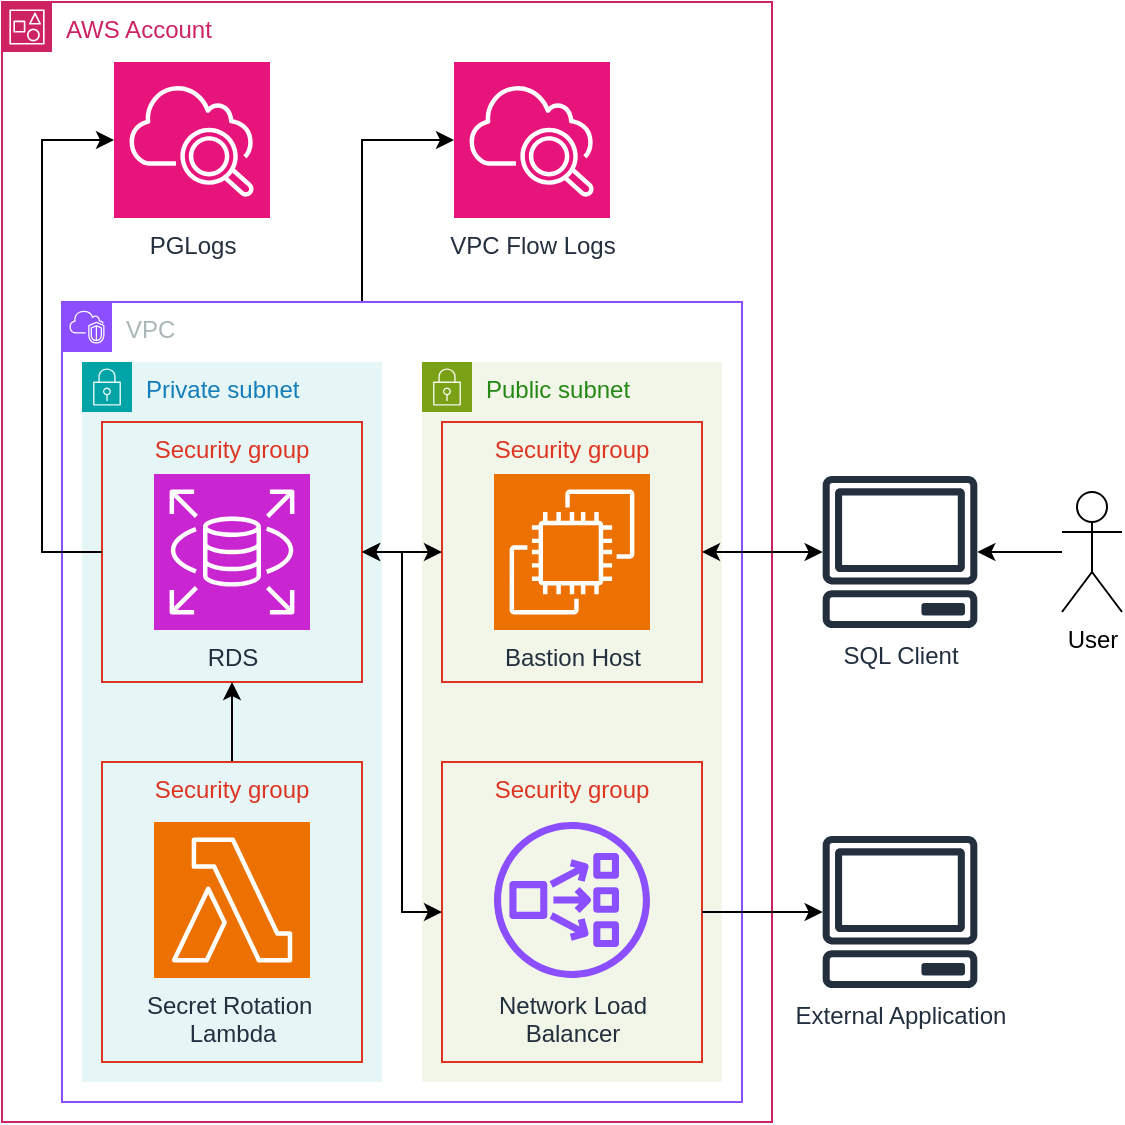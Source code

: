 <mxfile version="24.6.4" type="device">
  <diagram name="Page-1" id="5w7pE6e7P3Jpi4yHS1Fw">
    <mxGraphModel dx="1010" dy="647" grid="1" gridSize="10" guides="1" tooltips="1" connect="1" arrows="1" fold="1" page="1" pageScale="1" pageWidth="850" pageHeight="1100" math="0" shadow="0">
      <root>
        <mxCell id="0" />
        <mxCell id="1" parent="0" />
        <mxCell id="rDWo46AAwwMIu8RIhDYh-1" value="AWS Account" style="points=[[0,0],[0.25,0],[0.5,0],[0.75,0],[1,0],[1,0.25],[1,0.5],[1,0.75],[1,1],[0.75,1],[0.5,1],[0.25,1],[0,1],[0,0.75],[0,0.5],[0,0.25]];outlineConnect=0;gradientColor=none;html=1;whiteSpace=wrap;fontSize=12;fontStyle=0;container=1;pointerEvents=0;collapsible=0;recursiveResize=0;shape=mxgraph.aws4.group;grIcon=mxgraph.aws4.group_account;strokeColor=#CD2264;fillColor=none;verticalAlign=top;align=left;spacingLeft=30;fontColor=#CD2264;dashed=0;" vertex="1" parent="1">
          <mxGeometry x="40" y="70" width="385" height="560" as="geometry" />
        </mxCell>
        <mxCell id="rDWo46AAwwMIu8RIhDYh-27" style="edgeStyle=orthogonalEdgeStyle;rounded=0;orthogonalLoop=1;jettySize=auto;html=1;" edge="1" parent="rDWo46AAwwMIu8RIhDYh-1" source="rDWo46AAwwMIu8RIhDYh-2" target="rDWo46AAwwMIu8RIhDYh-23">
          <mxGeometry relative="1" as="geometry">
            <Array as="points">
              <mxPoint x="180" y="69" />
            </Array>
          </mxGeometry>
        </mxCell>
        <mxCell id="rDWo46AAwwMIu8RIhDYh-2" value="VPC" style="points=[[0,0],[0.25,0],[0.5,0],[0.75,0],[1,0],[1,0.25],[1,0.5],[1,0.75],[1,1],[0.75,1],[0.5,1],[0.25,1],[0,1],[0,0.75],[0,0.5],[0,0.25]];outlineConnect=0;gradientColor=none;html=1;whiteSpace=wrap;fontSize=12;fontStyle=0;container=1;pointerEvents=0;collapsible=0;recursiveResize=0;shape=mxgraph.aws4.group;grIcon=mxgraph.aws4.group_vpc2;strokeColor=#8C4FFF;fillColor=none;verticalAlign=top;align=left;spacingLeft=30;fontColor=#AAB7B8;dashed=0;" vertex="1" parent="rDWo46AAwwMIu8RIhDYh-1">
          <mxGeometry x="30" y="150" width="340" height="400" as="geometry" />
        </mxCell>
        <mxCell id="rDWo46AAwwMIu8RIhDYh-3" value="Private subnet" style="points=[[0,0],[0.25,0],[0.5,0],[0.75,0],[1,0],[1,0.25],[1,0.5],[1,0.75],[1,1],[0.75,1],[0.5,1],[0.25,1],[0,1],[0,0.75],[0,0.5],[0,0.25]];outlineConnect=0;gradientColor=none;html=1;whiteSpace=wrap;fontSize=12;fontStyle=0;container=1;pointerEvents=0;collapsible=0;recursiveResize=0;shape=mxgraph.aws4.group;grIcon=mxgraph.aws4.group_security_group;grStroke=0;strokeColor=#00A4A6;fillColor=#E6F6F7;verticalAlign=top;align=left;spacingLeft=30;fontColor=#147EBA;dashed=0;" vertex="1" parent="rDWo46AAwwMIu8RIhDYh-2">
          <mxGeometry x="10" y="30" width="150" height="360" as="geometry" />
        </mxCell>
        <mxCell id="rDWo46AAwwMIu8RIhDYh-4" value="RDS" style="sketch=0;points=[[0,0,0],[0.25,0,0],[0.5,0,0],[0.75,0,0],[1,0,0],[0,1,0],[0.25,1,0],[0.5,1,0],[0.75,1,0],[1,1,0],[0,0.25,0],[0,0.5,0],[0,0.75,0],[1,0.25,0],[1,0.5,0],[1,0.75,0]];outlineConnect=0;fontColor=#232F3E;fillColor=#C925D1;strokeColor=#ffffff;dashed=0;verticalLabelPosition=bottom;verticalAlign=top;align=center;html=1;fontSize=12;fontStyle=0;aspect=fixed;shape=mxgraph.aws4.resourceIcon;resIcon=mxgraph.aws4.rds;" vertex="1" parent="rDWo46AAwwMIu8RIhDYh-3">
          <mxGeometry x="36" y="56" width="78" height="78" as="geometry" />
        </mxCell>
        <mxCell id="rDWo46AAwwMIu8RIhDYh-5" value="Security group" style="fillColor=none;strokeColor=#DD3522;verticalAlign=top;fontStyle=0;fontColor=#DD3522;whiteSpace=wrap;html=1;" vertex="1" parent="rDWo46AAwwMIu8RIhDYh-3">
          <mxGeometry x="10" y="30" width="130" height="130" as="geometry" />
        </mxCell>
        <mxCell id="rDWo46AAwwMIu8RIhDYh-13" style="edgeStyle=orthogonalEdgeStyle;rounded=0;orthogonalLoop=1;jettySize=auto;html=1;startArrow=none;startFill=0;" edge="1" parent="rDWo46AAwwMIu8RIhDYh-3" source="rDWo46AAwwMIu8RIhDYh-7" target="rDWo46AAwwMIu8RIhDYh-5">
          <mxGeometry relative="1" as="geometry" />
        </mxCell>
        <mxCell id="rDWo46AAwwMIu8RIhDYh-7" value="Security group" style="fillColor=none;strokeColor=#DD3522;verticalAlign=top;fontStyle=0;fontColor=#DD3522;whiteSpace=wrap;html=1;" vertex="1" parent="rDWo46AAwwMIu8RIhDYh-3">
          <mxGeometry x="10" y="200" width="130" height="150" as="geometry" />
        </mxCell>
        <mxCell id="rDWo46AAwwMIu8RIhDYh-8" value="Secret Rotation&amp;nbsp;&lt;div&gt;Lambda&lt;/div&gt;" style="sketch=0;points=[[0,0,0],[0.25,0,0],[0.5,0,0],[0.75,0,0],[1,0,0],[0,1,0],[0.25,1,0],[0.5,1,0],[0.75,1,0],[1,1,0],[0,0.25,0],[0,0.5,0],[0,0.75,0],[1,0.25,0],[1,0.5,0],[1,0.75,0]];outlineConnect=0;fontColor=#232F3E;fillColor=#ED7100;strokeColor=#ffffff;dashed=0;verticalLabelPosition=bottom;verticalAlign=top;align=center;html=1;fontSize=12;fontStyle=0;aspect=fixed;shape=mxgraph.aws4.resourceIcon;resIcon=mxgraph.aws4.lambda;" vertex="1" parent="rDWo46AAwwMIu8RIhDYh-3">
          <mxGeometry x="36" y="230" width="78" height="78" as="geometry" />
        </mxCell>
        <mxCell id="rDWo46AAwwMIu8RIhDYh-14" value="Public subnet" style="points=[[0,0],[0.25,0],[0.5,0],[0.75,0],[1,0],[1,0.25],[1,0.5],[1,0.75],[1,1],[0.75,1],[0.5,1],[0.25,1],[0,1],[0,0.75],[0,0.5],[0,0.25]];outlineConnect=0;gradientColor=none;html=1;whiteSpace=wrap;fontSize=12;fontStyle=0;container=1;pointerEvents=0;collapsible=0;recursiveResize=0;shape=mxgraph.aws4.group;grIcon=mxgraph.aws4.group_security_group;grStroke=0;strokeColor=#7AA116;fillColor=#F2F6E8;verticalAlign=top;align=left;spacingLeft=30;fontColor=#248814;dashed=0;" vertex="1" parent="rDWo46AAwwMIu8RIhDYh-2">
          <mxGeometry x="180" y="30" width="150" height="360" as="geometry" />
        </mxCell>
        <mxCell id="rDWo46AAwwMIu8RIhDYh-16" value="Security group" style="fillColor=none;strokeColor=#DD3522;verticalAlign=top;fontStyle=0;fontColor=#DD3522;whiteSpace=wrap;html=1;" vertex="1" parent="rDWo46AAwwMIu8RIhDYh-14">
          <mxGeometry x="10" y="30" width="130" height="130" as="geometry" />
        </mxCell>
        <mxCell id="rDWo46AAwwMIu8RIhDYh-17" value="Bastion Host" style="sketch=0;points=[[0,0,0],[0.25,0,0],[0.5,0,0],[0.75,0,0],[1,0,0],[0,1,0],[0.25,1,0],[0.5,1,0],[0.75,1,0],[1,1,0],[0,0.25,0],[0,0.5,0],[0,0.75,0],[1,0.25,0],[1,0.5,0],[1,0.75,0]];outlineConnect=0;fontColor=#232F3E;fillColor=#ED7100;strokeColor=#ffffff;dashed=0;verticalLabelPosition=bottom;verticalAlign=top;align=center;html=1;fontSize=12;fontStyle=0;aspect=fixed;shape=mxgraph.aws4.resourceIcon;resIcon=mxgraph.aws4.ec2;" vertex="1" parent="rDWo46AAwwMIu8RIhDYh-14">
          <mxGeometry x="36" y="56" width="78" height="78" as="geometry" />
        </mxCell>
        <mxCell id="rDWo46AAwwMIu8RIhDYh-33" value="Security group" style="fillColor=none;strokeColor=#DD3522;verticalAlign=top;fontStyle=0;fontColor=#DD3522;whiteSpace=wrap;html=1;" vertex="1" parent="rDWo46AAwwMIu8RIhDYh-14">
          <mxGeometry x="10" y="200" width="130" height="150" as="geometry" />
        </mxCell>
        <mxCell id="rDWo46AAwwMIu8RIhDYh-35" value="Network Load&lt;div&gt;Balancer&lt;/div&gt;" style="sketch=0;outlineConnect=0;fontColor=#232F3E;gradientColor=none;fillColor=#8C4FFF;strokeColor=none;dashed=0;verticalLabelPosition=bottom;verticalAlign=top;align=center;html=1;fontSize=12;fontStyle=0;aspect=fixed;pointerEvents=1;shape=mxgraph.aws4.network_load_balancer;" vertex="1" parent="rDWo46AAwwMIu8RIhDYh-14">
          <mxGeometry x="36" y="230" width="78" height="78" as="geometry" />
        </mxCell>
        <mxCell id="rDWo46AAwwMIu8RIhDYh-18" style="edgeStyle=orthogonalEdgeStyle;rounded=0;orthogonalLoop=1;jettySize=auto;html=1;entryX=1;entryY=0.5;entryDx=0;entryDy=0;startArrow=classic;startFill=1;" edge="1" parent="rDWo46AAwwMIu8RIhDYh-2" source="rDWo46AAwwMIu8RIhDYh-16" target="rDWo46AAwwMIu8RIhDYh-5">
          <mxGeometry relative="1" as="geometry" />
        </mxCell>
        <mxCell id="rDWo46AAwwMIu8RIhDYh-36" style="edgeStyle=orthogonalEdgeStyle;rounded=0;orthogonalLoop=1;jettySize=auto;html=1;entryX=0;entryY=0.5;entryDx=0;entryDy=0;startArrow=classic;startFill=1;" edge="1" parent="rDWo46AAwwMIu8RIhDYh-2" source="rDWo46AAwwMIu8RIhDYh-5" target="rDWo46AAwwMIu8RIhDYh-33">
          <mxGeometry relative="1" as="geometry" />
        </mxCell>
        <mxCell id="rDWo46AAwwMIu8RIhDYh-23" value="VPC Flow Logs" style="sketch=0;points=[[0,0,0],[0.25,0,0],[0.5,0,0],[0.75,0,0],[1,0,0],[0,1,0],[0.25,1,0],[0.5,1,0],[0.75,1,0],[1,1,0],[0,0.25,0],[0,0.5,0],[0,0.75,0],[1,0.25,0],[1,0.5,0],[1,0.75,0]];points=[[0,0,0],[0.25,0,0],[0.5,0,0],[0.75,0,0],[1,0,0],[0,1,0],[0.25,1,0],[0.5,1,0],[0.75,1,0],[1,1,0],[0,0.25,0],[0,0.5,0],[0,0.75,0],[1,0.25,0],[1,0.5,0],[1,0.75,0]];outlineConnect=0;fontColor=#232F3E;fillColor=#E7157B;strokeColor=#ffffff;dashed=0;verticalLabelPosition=bottom;verticalAlign=top;align=center;html=1;fontSize=12;fontStyle=0;aspect=fixed;shape=mxgraph.aws4.resourceIcon;resIcon=mxgraph.aws4.cloudwatch_2;" vertex="1" parent="rDWo46AAwwMIu8RIhDYh-1">
          <mxGeometry x="226" y="30" width="78" height="78" as="geometry" />
        </mxCell>
        <mxCell id="rDWo46AAwwMIu8RIhDYh-25" value="PGLogs" style="sketch=0;points=[[0,0,0],[0.25,0,0],[0.5,0,0],[0.75,0,0],[1,0,0],[0,1,0],[0.25,1,0],[0.5,1,0],[0.75,1,0],[1,1,0],[0,0.25,0],[0,0.5,0],[0,0.75,0],[1,0.25,0],[1,0.5,0],[1,0.75,0]];points=[[0,0,0],[0.25,0,0],[0.5,0,0],[0.75,0,0],[1,0,0],[0,1,0],[0.25,1,0],[0.5,1,0],[0.75,1,0],[1,1,0],[0,0.25,0],[0,0.5,0],[0,0.75,0],[1,0.25,0],[1,0.5,0],[1,0.75,0]];outlineConnect=0;fontColor=#232F3E;fillColor=#E7157B;strokeColor=#ffffff;dashed=0;verticalLabelPosition=bottom;verticalAlign=top;align=center;html=1;fontSize=12;fontStyle=0;aspect=fixed;shape=mxgraph.aws4.resourceIcon;resIcon=mxgraph.aws4.cloudwatch_2;" vertex="1" parent="rDWo46AAwwMIu8RIhDYh-1">
          <mxGeometry x="56" y="30" width="78" height="78" as="geometry" />
        </mxCell>
        <mxCell id="rDWo46AAwwMIu8RIhDYh-32" style="edgeStyle=orthogonalEdgeStyle;rounded=0;orthogonalLoop=1;jettySize=auto;html=1;entryX=0;entryY=0.5;entryDx=0;entryDy=0;entryPerimeter=0;" edge="1" parent="rDWo46AAwwMIu8RIhDYh-1" source="rDWo46AAwwMIu8RIhDYh-5" target="rDWo46AAwwMIu8RIhDYh-25">
          <mxGeometry relative="1" as="geometry">
            <Array as="points">
              <mxPoint x="20" y="275" />
              <mxPoint x="20" y="69" />
            </Array>
          </mxGeometry>
        </mxCell>
        <mxCell id="rDWo46AAwwMIu8RIhDYh-22" style="edgeStyle=orthogonalEdgeStyle;rounded=0;orthogonalLoop=1;jettySize=auto;html=1;" edge="1" parent="1" source="rDWo46AAwwMIu8RIhDYh-19" target="rDWo46AAwwMIu8RIhDYh-20">
          <mxGeometry relative="1" as="geometry" />
        </mxCell>
        <mxCell id="rDWo46AAwwMIu8RIhDYh-19" value="User" style="shape=umlActor;verticalLabelPosition=bottom;verticalAlign=top;html=1;outlineConnect=0;" vertex="1" parent="1">
          <mxGeometry x="570" y="315" width="30" height="60" as="geometry" />
        </mxCell>
        <mxCell id="rDWo46AAwwMIu8RIhDYh-21" style="edgeStyle=orthogonalEdgeStyle;rounded=0;orthogonalLoop=1;jettySize=auto;html=1;entryX=1;entryY=0.5;entryDx=0;entryDy=0;startArrow=classic;startFill=1;" edge="1" parent="1" source="rDWo46AAwwMIu8RIhDYh-20" target="rDWo46AAwwMIu8RIhDYh-16">
          <mxGeometry relative="1" as="geometry" />
        </mxCell>
        <mxCell id="rDWo46AAwwMIu8RIhDYh-20" value="SQL Client" style="sketch=0;outlineConnect=0;fontColor=#232F3E;gradientColor=none;fillColor=#232F3D;strokeColor=none;dashed=0;verticalLabelPosition=bottom;verticalAlign=top;align=center;html=1;fontSize=12;fontStyle=0;aspect=fixed;pointerEvents=1;shape=mxgraph.aws4.client;" vertex="1" parent="1">
          <mxGeometry x="450" y="307" width="78" height="76" as="geometry" />
        </mxCell>
        <mxCell id="rDWo46AAwwMIu8RIhDYh-37" value="External Application" style="sketch=0;outlineConnect=0;fontColor=#232F3E;gradientColor=none;fillColor=#232F3D;strokeColor=none;dashed=0;verticalLabelPosition=bottom;verticalAlign=top;align=center;html=1;fontSize=12;fontStyle=0;aspect=fixed;pointerEvents=1;shape=mxgraph.aws4.client;" vertex="1" parent="1">
          <mxGeometry x="450" y="487" width="78" height="76" as="geometry" />
        </mxCell>
        <mxCell id="rDWo46AAwwMIu8RIhDYh-38" style="edgeStyle=orthogonalEdgeStyle;rounded=0;orthogonalLoop=1;jettySize=auto;html=1;" edge="1" parent="1" source="rDWo46AAwwMIu8RIhDYh-33" target="rDWo46AAwwMIu8RIhDYh-37">
          <mxGeometry relative="1" as="geometry" />
        </mxCell>
      </root>
    </mxGraphModel>
  </diagram>
</mxfile>
